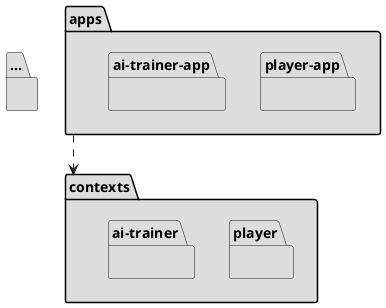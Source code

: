 @startuml ArchitecturePackages
package apps #DDDDDD {
  package player-app #DDDDDD { }
  package ai-trainer-app #DDDDDD { }
  package ... #DDDDDD { }
}

package contexts #DDDDDD {
  package player #DDDDDD {  }
  package ai-trainer #DDDDDD {  }
  package ... #DDDDDD {  }
}
apps ..> contexts

@enduml


@startuml ArchHexPackage
  package some-app #DDDDDD {
    package framework #DDDDDD {}
  }
  package some-context #DDDDDD {
    package application #DDDDDD { }
    package domain #DDDDDD { }
    package infrastructure #DDDDDD { }
}

framework ..> application
application ..> domain
application ..> infrastructure

infrastructure ..|> domain

@enduml